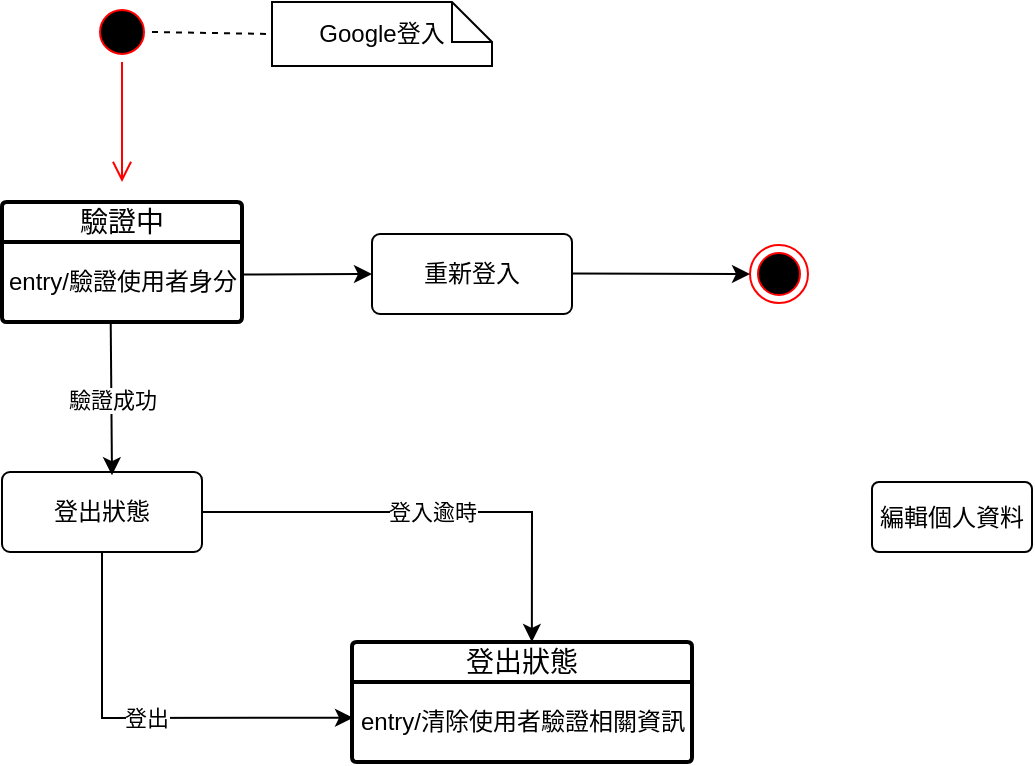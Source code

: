 <mxfile version="27.0.6">
  <diagram name="第 1 页" id="rrxj2fm6b4-7UegRH50n">
    <mxGraphModel dx="461" dy="521" grid="1" gridSize="10" guides="1" tooltips="1" connect="1" arrows="1" fold="1" page="1" pageScale="1" pageWidth="827" pageHeight="1169" math="0" shadow="0">
      <root>
        <mxCell id="0" />
        <mxCell id="1" parent="0" />
        <mxCell id="AzOrKp5qiF-kefRcxg_7-12" value="編輯個人資料" style="rounded=1;arcSize=10;whiteSpace=wrap;html=1;align=center;" vertex="1" parent="1">
          <mxGeometry x="460" y="280" width="80" height="35" as="geometry" />
        </mxCell>
        <mxCell id="AzOrKp5qiF-kefRcxg_7-13" value="" style="ellipse;html=1;shape=startState;fillColor=#000000;strokeColor=#ff0000;" vertex="1" parent="1">
          <mxGeometry x="70" y="40" width="30" height="30" as="geometry" />
        </mxCell>
        <mxCell id="AzOrKp5qiF-kefRcxg_7-14" value="" style="edgeStyle=orthogonalEdgeStyle;html=1;verticalAlign=bottom;endArrow=open;endSize=8;strokeColor=#ff0000;rounded=0;" edge="1" source="AzOrKp5qiF-kefRcxg_7-13" parent="1">
          <mxGeometry relative="1" as="geometry">
            <mxPoint x="85" y="130" as="targetPoint" />
          </mxGeometry>
        </mxCell>
        <mxCell id="AzOrKp5qiF-kefRcxg_7-15" value="Google登入" style="shape=note;size=20;whiteSpace=wrap;html=1;" vertex="1" parent="1">
          <mxGeometry x="160" y="40" width="110" height="32" as="geometry" />
        </mxCell>
        <mxCell id="AzOrKp5qiF-kefRcxg_7-21" value="驗證中" style="swimlane;childLayout=stackLayout;horizontal=1;startSize=20;horizontalStack=0;rounded=1;fontSize=14;fontStyle=0;strokeWidth=2;resizeParent=0;resizeLast=1;shadow=0;dashed=0;align=center;arcSize=4;whiteSpace=wrap;html=1;" vertex="1" parent="1">
          <mxGeometry x="25" y="140" width="120" height="60" as="geometry" />
        </mxCell>
        <mxCell id="AzOrKp5qiF-kefRcxg_7-23" value="entry/驗證使用者身分" style="text;html=1;align=center;verticalAlign=middle;resizable=0;points=[];autosize=1;strokeColor=none;fillColor=none;" vertex="1" parent="AzOrKp5qiF-kefRcxg_7-21">
          <mxGeometry y="20" width="120" height="40" as="geometry" />
        </mxCell>
        <mxCell id="AzOrKp5qiF-kefRcxg_7-24" value="重新登入" style="rounded=1;arcSize=10;whiteSpace=wrap;html=1;align=center;" vertex="1" parent="1">
          <mxGeometry x="210" y="156" width="100" height="40" as="geometry" />
        </mxCell>
        <mxCell id="AzOrKp5qiF-kefRcxg_7-25" value="登出狀態" style="rounded=1;arcSize=10;whiteSpace=wrap;html=1;align=center;" vertex="1" parent="1">
          <mxGeometry x="25" y="275" width="100" height="40" as="geometry" />
        </mxCell>
        <mxCell id="AzOrKp5qiF-kefRcxg_7-27" value="登出狀態" style="swimlane;childLayout=stackLayout;horizontal=1;startSize=20;horizontalStack=0;rounded=1;fontSize=14;fontStyle=0;strokeWidth=2;resizeParent=0;resizeLast=1;shadow=0;dashed=0;align=center;arcSize=4;whiteSpace=wrap;html=1;" vertex="1" parent="1">
          <mxGeometry x="200" y="360" width="170" height="60" as="geometry" />
        </mxCell>
        <mxCell id="AzOrKp5qiF-kefRcxg_7-28" value="entry/清除使用者驗證相關資訊" style="text;html=1;align=center;verticalAlign=middle;resizable=0;points=[];autosize=1;strokeColor=none;fillColor=none;" vertex="1" parent="AzOrKp5qiF-kefRcxg_7-27">
          <mxGeometry y="20" width="170" height="40" as="geometry" />
        </mxCell>
        <mxCell id="AzOrKp5qiF-kefRcxg_7-30" value="" style="endArrow=none;dashed=1;html=1;rounded=0;exitX=1;exitY=0.5;exitDx=0;exitDy=0;entryX=0;entryY=0.5;entryDx=0;entryDy=0;entryPerimeter=0;" edge="1" parent="1" source="AzOrKp5qiF-kefRcxg_7-13" target="AzOrKp5qiF-kefRcxg_7-15">
          <mxGeometry width="50" height="50" relative="1" as="geometry">
            <mxPoint x="180" y="260" as="sourcePoint" />
            <mxPoint x="230" y="210" as="targetPoint" />
          </mxGeometry>
        </mxCell>
        <mxCell id="AzOrKp5qiF-kefRcxg_7-31" value="" style="endArrow=classic;html=1;rounded=0;exitX=1.003;exitY=0.407;exitDx=0;exitDy=0;exitPerimeter=0;entryX=0;entryY=0.5;entryDx=0;entryDy=0;" edge="1" parent="1" source="AzOrKp5qiF-kefRcxg_7-23" target="AzOrKp5qiF-kefRcxg_7-24">
          <mxGeometry width="50" height="50" relative="1" as="geometry">
            <mxPoint x="180" y="260" as="sourcePoint" />
            <mxPoint x="230" y="210" as="targetPoint" />
          </mxGeometry>
        </mxCell>
        <mxCell id="AzOrKp5qiF-kefRcxg_7-32" value="" style="ellipse;html=1;shape=endState;fillColor=#000000;strokeColor=#ff0000;" vertex="1" parent="1">
          <mxGeometry x="399" y="161.5" width="29" height="29" as="geometry" />
        </mxCell>
        <mxCell id="AzOrKp5qiF-kefRcxg_7-33" value="" style="endArrow=classic;html=1;rounded=0;exitX=1.003;exitY=0.407;exitDx=0;exitDy=0;exitPerimeter=0;entryX=0;entryY=0.5;entryDx=0;entryDy=0;" edge="1" parent="1" target="AzOrKp5qiF-kefRcxg_7-32">
          <mxGeometry width="50" height="50" relative="1" as="geometry">
            <mxPoint x="310" y="175.71" as="sourcePoint" />
            <mxPoint x="375" y="175.71" as="targetPoint" />
          </mxGeometry>
        </mxCell>
        <mxCell id="AzOrKp5qiF-kefRcxg_7-35" value="" style="endArrow=classic;html=1;rounded=0;exitX=1;exitY=0.5;exitDx=0;exitDy=0;entryX=0.529;entryY=0;entryDx=0;entryDy=0;entryPerimeter=0;" edge="1" parent="1" source="AzOrKp5qiF-kefRcxg_7-25" target="AzOrKp5qiF-kefRcxg_7-27">
          <mxGeometry relative="1" as="geometry">
            <mxPoint x="160" y="340" as="sourcePoint" />
            <mxPoint x="260" y="340" as="targetPoint" />
            <Array as="points">
              <mxPoint x="290" y="295" />
            </Array>
          </mxGeometry>
        </mxCell>
        <mxCell id="AzOrKp5qiF-kefRcxg_7-36" value="登入逾時" style="edgeLabel;resizable=0;html=1;;align=center;verticalAlign=middle;" connectable="0" vertex="1" parent="AzOrKp5qiF-kefRcxg_7-35">
          <mxGeometry relative="1" as="geometry" />
        </mxCell>
        <mxCell id="AzOrKp5qiF-kefRcxg_7-37" value="" style="endArrow=classic;html=1;rounded=0;exitX=0.5;exitY=1;exitDx=0;exitDy=0;entryX=0.003;entryY=0.447;entryDx=0;entryDy=0;entryPerimeter=0;" edge="1" parent="1" source="AzOrKp5qiF-kefRcxg_7-25" target="AzOrKp5qiF-kefRcxg_7-28">
          <mxGeometry relative="1" as="geometry">
            <mxPoint x="200" y="370" as="sourcePoint" />
            <mxPoint x="355" y="435" as="targetPoint" />
            <Array as="points">
              <mxPoint x="75" y="398" />
            </Array>
          </mxGeometry>
        </mxCell>
        <mxCell id="AzOrKp5qiF-kefRcxg_7-38" value="登出" style="edgeLabel;resizable=0;html=1;;align=center;verticalAlign=middle;" connectable="0" vertex="1" parent="AzOrKp5qiF-kefRcxg_7-37">
          <mxGeometry relative="1" as="geometry" />
        </mxCell>
        <mxCell id="AzOrKp5qiF-kefRcxg_7-39" value="" style="endArrow=classic;html=1;rounded=0;exitX=0.453;exitY=1.01;exitDx=0;exitDy=0;exitPerimeter=0;entryX=0.55;entryY=0.04;entryDx=0;entryDy=0;entryPerimeter=0;" edge="1" parent="1" source="AzOrKp5qiF-kefRcxg_7-23" target="AzOrKp5qiF-kefRcxg_7-25">
          <mxGeometry relative="1" as="geometry">
            <mxPoint x="120" y="360" as="sourcePoint" />
            <mxPoint x="75" y="273" as="targetPoint" />
            <Array as="points" />
          </mxGeometry>
        </mxCell>
        <mxCell id="AzOrKp5qiF-kefRcxg_7-40" value="驗證成功" style="edgeLabel;resizable=0;html=1;;align=center;verticalAlign=middle;" connectable="0" vertex="1" parent="AzOrKp5qiF-kefRcxg_7-39">
          <mxGeometry relative="1" as="geometry" />
        </mxCell>
      </root>
    </mxGraphModel>
  </diagram>
</mxfile>
